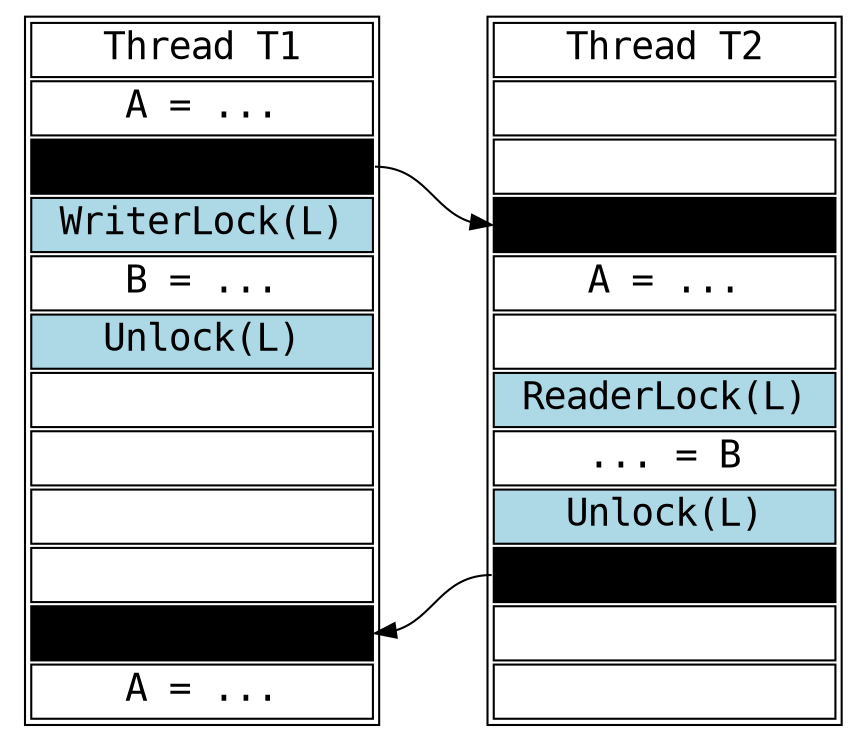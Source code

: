 digraph exa1 {
  rankdir="LR"
  node [shape=plaintext style="bold" fontname="Courier" rankdir="LR" labeljust="r" fontsize=18];
   T1  [label=<<TABLE BGCOLOR="white">  
      <tr>  <td port="0"> Thread T1 </td> </tr> 
      <tr>  <td> A = ... </td> </tr> 
      <tr>  <td bgcolor="yallow" port="signal"> Signal(H) </td> </tr> 
      <tr>  <td bgcolor="lightblue"> WriterLock(L) </td> </tr> 
      <tr>  <td> B = ... </td> </tr> 
      <tr>  <td bgcolor="lightblue"> Unlock(L) </td> </tr> 
      <tr>  <td>   </td> </tr> 
      <tr>  <td>   </td> </tr> 
      <tr>  <td>   </td> </tr> 
      <tr>  <td>   </td> </tr> 
      <tr>  <td bgcolor="yallow" port="wait"> Wait(H) </td> </tr> 
      <tr>  <td> A = ... </td> </tr> 
      </TABLE>>
    ]

   T2 [label=<<TABLE BGCOLOR="white">  
      <tr>  <td port="0"> Thread T2 </td> </tr> 
      <tr>  <td>   </td> </tr> 
      <tr>  <td>   </td> </tr> 
      <tr>  <td bgcolor="yallow" port="wait"> Wait(H) </td> </tr> 
      <tr>  <td> A = ... </td> </tr> 
      <tr>  <td>   </td> </tr> 
      <tr>  <td bgcolor="lightblue"> ReaderLock(L) </td> </tr> 
      <tr>  <td> ... = B </td> </tr> 
      <tr>  <td bgcolor="lightblue"> Unlock(L) </td> </tr> 
      <tr>  <td bgcolor="yallow" port="signal"> Signal(H) </td> </tr> 
      <tr>  <td>  </td> </tr> 
      <tr>  <td>  </td> </tr> 
      </TABLE>>
    ]

    T1:0 -> T2:0 [color="white" style="invis"];
    T1:signal -> T2:wait;
    T2:signal -> T1:wait;
}
